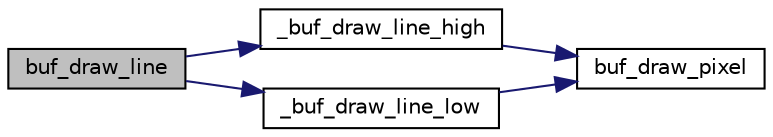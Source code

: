 digraph "buf_draw_line"
{
 // LATEX_PDF_SIZE
  edge [fontname="Helvetica",fontsize="10",labelfontname="Helvetica",labelfontsize="10"];
  node [fontname="Helvetica",fontsize="10",shape=record];
  rankdir="LR";
  Node1 [label="buf_draw_line",height=0.2,width=0.4,color="black", fillcolor="grey75", style="filled", fontcolor="black",tooltip="Draws a line on a pixel buffer."];
  Node1 -> Node2 [color="midnightblue",fontsize="10",style="solid"];
  Node2 [label="_buf_draw_line_high",height=0.2,width=0.4,color="black", fillcolor="white", style="filled",URL="$graphics_8c.html#a7963ee306366c47d14e682ee65f5b979",tooltip=" "];
  Node2 -> Node3 [color="midnightblue",fontsize="10",style="solid"];
  Node3 [label="buf_draw_pixel",height=0.2,width=0.4,color="black", fillcolor="white", style="filled",URL="$graphics_8c.html#a49604fff88a75a0bdf9d860b6bfd45a8",tooltip="Draws a pixel on a pixel_buffer."];
  Node1 -> Node4 [color="midnightblue",fontsize="10",style="solid"];
  Node4 [label="_buf_draw_line_low",height=0.2,width=0.4,color="black", fillcolor="white", style="filled",URL="$graphics_8c.html#a34010e32d49c51ed10a2202caaf2a21e",tooltip=" "];
  Node4 -> Node3 [color="midnightblue",fontsize="10",style="solid"];
}
